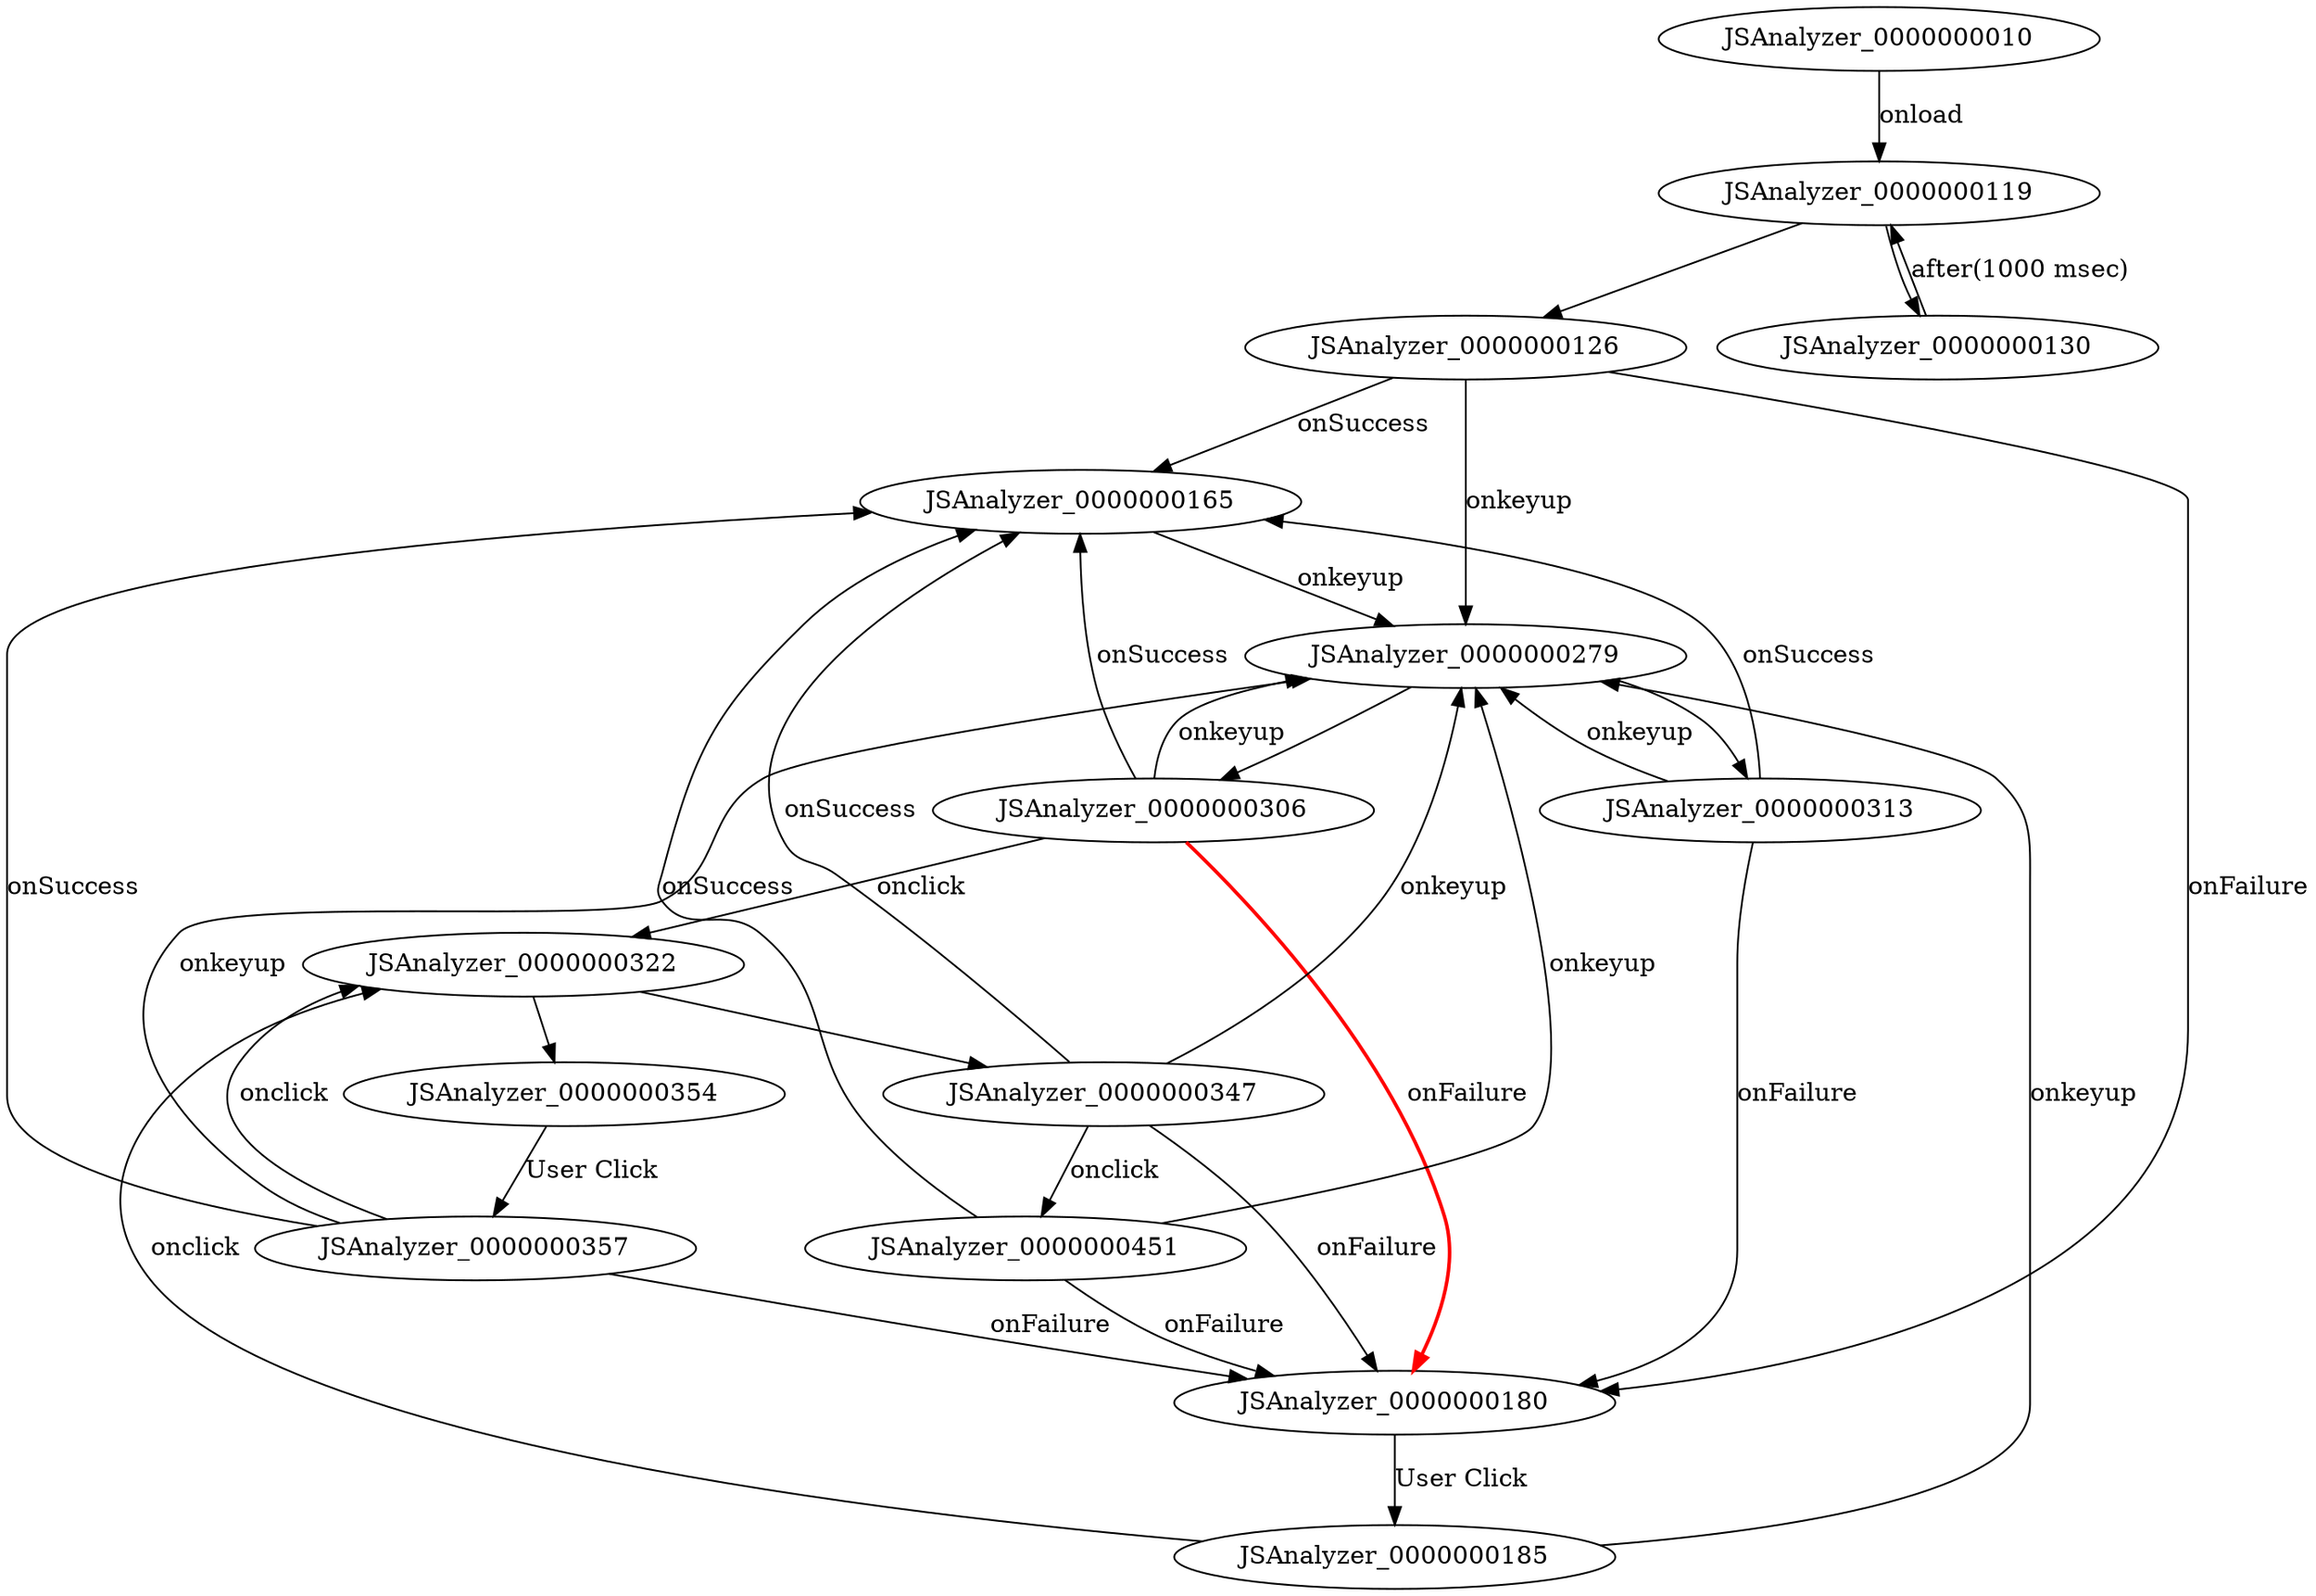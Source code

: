 digraph FSM {
JSAnalyzer_0000000010;
JSAnalyzer_0000000119;
JSAnalyzer_0000000126;
JSAnalyzer_0000000130;
JSAnalyzer_0000000165;
JSAnalyzer_0000000180;
JSAnalyzer_0000000279;
JSAnalyzer_0000000306;
JSAnalyzer_0000000313;
JSAnalyzer_0000000322;
JSAnalyzer_0000000347;
JSAnalyzer_0000000354;
JSAnalyzer_0000000451;
JSAnalyzer_0000000185;
JSAnalyzer_0000000357;
JSAnalyzer_0000000119 -> JSAnalyzer_0000000126 []
JSAnalyzer_0000000119 -> JSAnalyzer_0000000130 []
JSAnalyzer_0000000279 -> JSAnalyzer_0000000306 []
JSAnalyzer_0000000279 -> JSAnalyzer_0000000313 []
JSAnalyzer_0000000322 -> JSAnalyzer_0000000347 []
JSAnalyzer_0000000322 -> JSAnalyzer_0000000354 []
JSAnalyzer_0000000010 -> JSAnalyzer_0000000119 [label="onload"]
JSAnalyzer_0000000126 -> JSAnalyzer_0000000165 [label="onSuccess"]
JSAnalyzer_0000000126 -> JSAnalyzer_0000000180 [label="onFailure"]
JSAnalyzer_0000000126 -> JSAnalyzer_0000000279 [label="onkeyup"]
JSAnalyzer_0000000130 -> JSAnalyzer_0000000119 [label="after(1000 msec)"]
JSAnalyzer_0000000165 -> JSAnalyzer_0000000279 [label="onkeyup"]
JSAnalyzer_0000000180 -> JSAnalyzer_0000000185 [label="User Click"]
JSAnalyzer_0000000306 -> JSAnalyzer_0000000165 [label="onSuccess"]
JSAnalyzer_0000000306 -> JSAnalyzer_0000000180 [label="onFailure",style=bold,color=red]
JSAnalyzer_0000000306 -> JSAnalyzer_0000000279 [label="onkeyup"]
JSAnalyzer_0000000306 -> JSAnalyzer_0000000322 [label="onclick"]
JSAnalyzer_0000000313 -> JSAnalyzer_0000000165 [label="onSuccess"]
JSAnalyzer_0000000313 -> JSAnalyzer_0000000180 [label="onFailure"]
JSAnalyzer_0000000313 -> JSAnalyzer_0000000279 [label="onkeyup"]
JSAnalyzer_0000000347 -> JSAnalyzer_0000000451 [label="onclick"]
JSAnalyzer_0000000347 -> JSAnalyzer_0000000165 [label="onSuccess"]
JSAnalyzer_0000000347 -> JSAnalyzer_0000000180 [label="onFailure"]
JSAnalyzer_0000000347 -> JSAnalyzer_0000000279 [label="onkeyup"]
JSAnalyzer_0000000354 -> JSAnalyzer_0000000357 [label="User Click"]
JSAnalyzer_0000000451 -> JSAnalyzer_0000000165 [label="onSuccess"]
JSAnalyzer_0000000451 -> JSAnalyzer_0000000180 [label="onFailure"]
JSAnalyzer_0000000451 -> JSAnalyzer_0000000279 [label="onkeyup"]
JSAnalyzer_0000000185 -> JSAnalyzer_0000000279 [label="onkeyup"]
JSAnalyzer_0000000185 -> JSAnalyzer_0000000322 [label="onclick"]
JSAnalyzer_0000000357 -> JSAnalyzer_0000000165 [label="onSuccess"]
JSAnalyzer_0000000357 -> JSAnalyzer_0000000180 [label="onFailure"]
JSAnalyzer_0000000357 -> JSAnalyzer_0000000279 [label="onkeyup"]
JSAnalyzer_0000000357 -> JSAnalyzer_0000000322 [label="onclick"]
}
